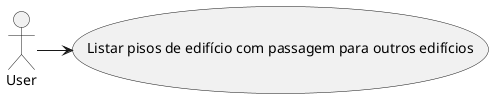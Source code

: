 @startuml
'https://plantuml.com/sequence-diagram

actor User

User -> (Listar pisos de edifício com passagem para outros edifícios)
@enduml

